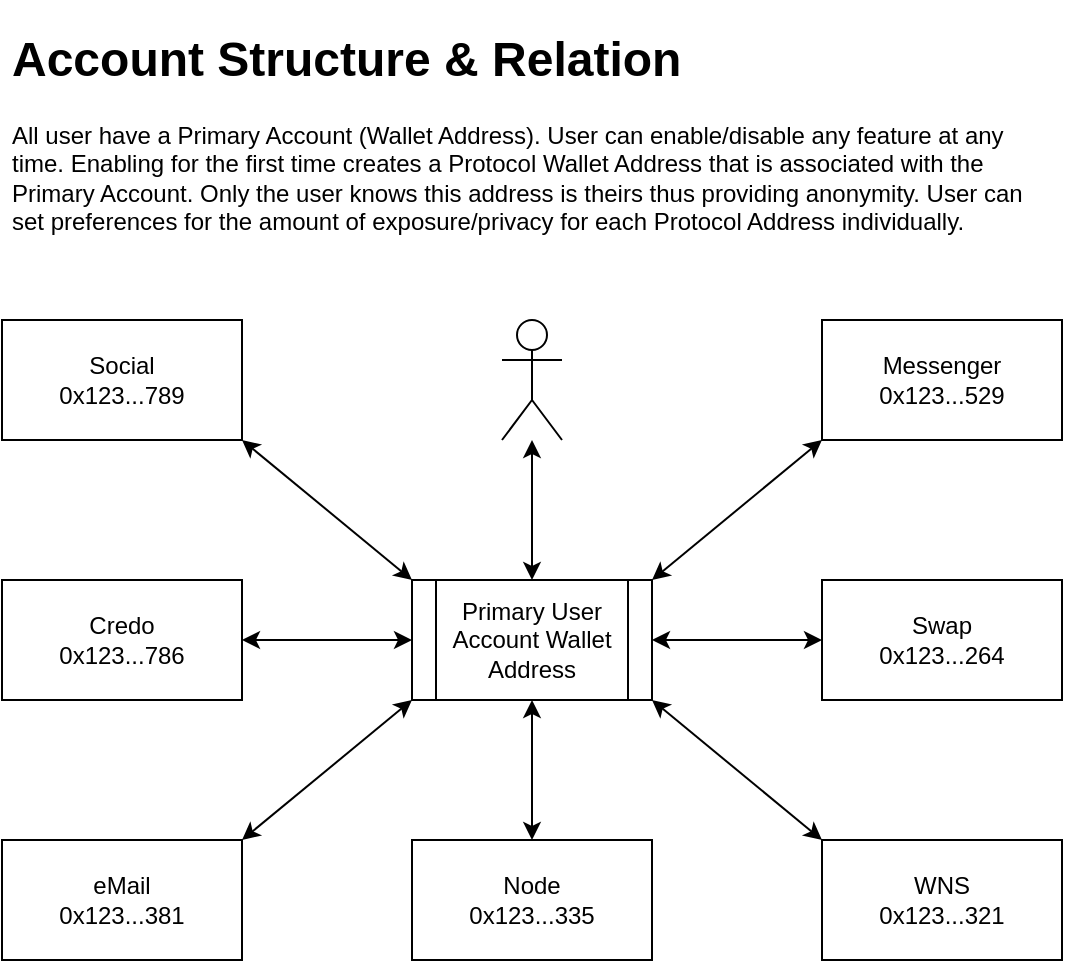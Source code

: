 <mxfile version="14.6.9" type="google"><diagram id="F5uocXDocvIhF-zKlcMP" name="Page-1"><mxGraphModel dx="813" dy="421" grid="1" gridSize="10" guides="1" tooltips="1" connect="1" arrows="1" fold="1" page="1" pageScale="1" pageWidth="850" pageHeight="1100" math="0" shadow="0"><root><mxCell id="0"/><mxCell id="1" parent="0"/><mxCell id="qJsfyZpRMnG-k4IPvRs9-19" value="" style="group" vertex="1" connectable="0" parent="1"><mxGeometry x="160" y="170" width="530" height="320" as="geometry"/></mxCell><mxCell id="qJsfyZpRMnG-k4IPvRs9-2" value="Primary User&lt;br&gt;Account Wallet&lt;br&gt;Address" style="shape=process;whiteSpace=wrap;html=1;backgroundOutline=1;" vertex="1" parent="qJsfyZpRMnG-k4IPvRs9-19"><mxGeometry x="205" y="130" width="120" height="60" as="geometry"/></mxCell><mxCell id="qJsfyZpRMnG-k4IPvRs9-3" value="Social&lt;br&gt;0x123...789" style="rounded=0;whiteSpace=wrap;html=1;" vertex="1" parent="qJsfyZpRMnG-k4IPvRs9-19"><mxGeometry width="120" height="60" as="geometry"/></mxCell><mxCell id="qJsfyZpRMnG-k4IPvRs9-4" value="Credo&lt;br&gt;0x123...786" style="rounded=0;whiteSpace=wrap;html=1;" vertex="1" parent="qJsfyZpRMnG-k4IPvRs9-19"><mxGeometry y="130" width="120" height="60" as="geometry"/></mxCell><mxCell id="qJsfyZpRMnG-k4IPvRs9-5" value="eMail&lt;br&gt;0x123...381" style="rounded=0;whiteSpace=wrap;html=1;" vertex="1" parent="qJsfyZpRMnG-k4IPvRs9-19"><mxGeometry y="260" width="120" height="60" as="geometry"/></mxCell><mxCell id="qJsfyZpRMnG-k4IPvRs9-6" value="Node&lt;br&gt;0x123...335" style="rounded=0;whiteSpace=wrap;html=1;" vertex="1" parent="qJsfyZpRMnG-k4IPvRs9-19"><mxGeometry x="205" y="260" width="120" height="60" as="geometry"/></mxCell><mxCell id="qJsfyZpRMnG-k4IPvRs9-7" value="Messenger&lt;br&gt;0x123...529" style="rounded=0;whiteSpace=wrap;html=1;" vertex="1" parent="qJsfyZpRMnG-k4IPvRs9-19"><mxGeometry x="410" width="120" height="60" as="geometry"/></mxCell><mxCell id="qJsfyZpRMnG-k4IPvRs9-8" value="Swap&lt;br&gt;0x123...264" style="rounded=0;whiteSpace=wrap;html=1;" vertex="1" parent="qJsfyZpRMnG-k4IPvRs9-19"><mxGeometry x="410" y="130" width="120" height="60" as="geometry"/></mxCell><mxCell id="qJsfyZpRMnG-k4IPvRs9-9" value="WNS&lt;br&gt;0x123...321" style="rounded=0;whiteSpace=wrap;html=1;" vertex="1" parent="qJsfyZpRMnG-k4IPvRs9-19"><mxGeometry x="410" y="260" width="120" height="60" as="geometry"/></mxCell><mxCell id="qJsfyZpRMnG-k4IPvRs9-10" value="" style="endArrow=classic;startArrow=classic;html=1;exitX=0.5;exitY=0;exitDx=0;exitDy=0;" edge="1" parent="qJsfyZpRMnG-k4IPvRs9-19" source="qJsfyZpRMnG-k4IPvRs9-2" target="qJsfyZpRMnG-k4IPvRs9-1"><mxGeometry width="50" height="50" relative="1" as="geometry"><mxPoint x="240" y="330" as="sourcePoint"/><mxPoint x="290" y="280" as="targetPoint"/><Array as="points"/></mxGeometry></mxCell><mxCell id="qJsfyZpRMnG-k4IPvRs9-11" value="" style="endArrow=classic;startArrow=classic;html=1;entryX=0;entryY=0;entryDx=0;entryDy=0;exitX=1;exitY=1;exitDx=0;exitDy=0;" edge="1" parent="qJsfyZpRMnG-k4IPvRs9-19" source="qJsfyZpRMnG-k4IPvRs9-3" target="qJsfyZpRMnG-k4IPvRs9-2"><mxGeometry width="50" height="50" relative="1" as="geometry"><mxPoint x="240" y="330" as="sourcePoint"/><mxPoint x="290" y="280" as="targetPoint"/></mxGeometry></mxCell><mxCell id="qJsfyZpRMnG-k4IPvRs9-12" value="" style="endArrow=classic;startArrow=classic;html=1;entryX=0;entryY=1;entryDx=0;entryDy=0;exitX=1;exitY=0;exitDx=0;exitDy=0;" edge="1" parent="qJsfyZpRMnG-k4IPvRs9-19" source="qJsfyZpRMnG-k4IPvRs9-2" target="qJsfyZpRMnG-k4IPvRs9-7"><mxGeometry width="50" height="50" relative="1" as="geometry"><mxPoint x="240" y="330" as="sourcePoint"/><mxPoint x="290" y="280" as="targetPoint"/></mxGeometry></mxCell><mxCell id="qJsfyZpRMnG-k4IPvRs9-13" value="" style="endArrow=classic;startArrow=classic;html=1;entryX=0;entryY=0.5;entryDx=0;entryDy=0;exitX=1;exitY=0.5;exitDx=0;exitDy=0;" edge="1" parent="qJsfyZpRMnG-k4IPvRs9-19" source="qJsfyZpRMnG-k4IPvRs9-4" target="qJsfyZpRMnG-k4IPvRs9-2"><mxGeometry width="50" height="50" relative="1" as="geometry"><mxPoint x="140" y="190" as="sourcePoint"/><mxPoint x="190" y="140" as="targetPoint"/></mxGeometry></mxCell><mxCell id="qJsfyZpRMnG-k4IPvRs9-14" value="" style="endArrow=classic;startArrow=classic;html=1;exitX=1;exitY=0.5;exitDx=0;exitDy=0;entryX=0;entryY=0.5;entryDx=0;entryDy=0;" edge="1" parent="qJsfyZpRMnG-k4IPvRs9-19" source="qJsfyZpRMnG-k4IPvRs9-2" target="qJsfyZpRMnG-k4IPvRs9-8"><mxGeometry width="50" height="50" relative="1" as="geometry"><mxPoint x="340" y="190" as="sourcePoint"/><mxPoint x="390" y="140" as="targetPoint"/></mxGeometry></mxCell><mxCell id="qJsfyZpRMnG-k4IPvRs9-15" value="" style="endArrow=classic;startArrow=classic;html=1;entryX=0;entryY=1;entryDx=0;entryDy=0;exitX=1;exitY=0;exitDx=0;exitDy=0;" edge="1" parent="qJsfyZpRMnG-k4IPvRs9-19" source="qJsfyZpRMnG-k4IPvRs9-5" target="qJsfyZpRMnG-k4IPvRs9-2"><mxGeometry width="50" height="50" relative="1" as="geometry"><mxPoint x="140" y="260" as="sourcePoint"/><mxPoint x="190" y="210" as="targetPoint"/></mxGeometry></mxCell><mxCell id="qJsfyZpRMnG-k4IPvRs9-16" value="" style="endArrow=classic;startArrow=classic;html=1;entryX=1;entryY=1;entryDx=0;entryDy=0;exitX=0;exitY=0;exitDx=0;exitDy=0;" edge="1" parent="qJsfyZpRMnG-k4IPvRs9-19" source="qJsfyZpRMnG-k4IPvRs9-9" target="qJsfyZpRMnG-k4IPvRs9-2"><mxGeometry width="50" height="50" relative="1" as="geometry"><mxPoint x="330" y="250" as="sourcePoint"/><mxPoint x="380" y="200" as="targetPoint"/></mxGeometry></mxCell><mxCell id="qJsfyZpRMnG-k4IPvRs9-17" value="" style="endArrow=classic;startArrow=classic;html=1;entryX=0.5;entryY=1;entryDx=0;entryDy=0;exitX=0.5;exitY=0;exitDx=0;exitDy=0;" edge="1" parent="qJsfyZpRMnG-k4IPvRs9-19" source="qJsfyZpRMnG-k4IPvRs9-6" target="qJsfyZpRMnG-k4IPvRs9-2"><mxGeometry width="50" height="50" relative="1" as="geometry"><mxPoint x="240" y="250" as="sourcePoint"/><mxPoint x="290" y="200" as="targetPoint"/></mxGeometry></mxCell><mxCell id="qJsfyZpRMnG-k4IPvRs9-1" value="" style="shape=umlActor;verticalLabelPosition=bottom;verticalAlign=top;html=1;outlineConnect=0;" vertex="1" parent="qJsfyZpRMnG-k4IPvRs9-19"><mxGeometry x="250" width="30" height="60" as="geometry"/></mxCell><mxCell id="qJsfyZpRMnG-k4IPvRs9-20" value="&lt;h1&gt;Account Structure &amp;amp; Relation&lt;/h1&gt;&lt;p&gt;All user have a Primary Account (Wallet Address). User can enable/disable any feature at any time. Enabling for the first time creates a Protocol Wallet Address that is associated with the Primary Account. Only the user knows this address is theirs thus providing anonymity. User can set preferences for the amount of exposure/privacy for each Protocol Address individually.&lt;/p&gt;" style="text;html=1;strokeColor=none;fillColor=none;spacing=5;spacingTop=-20;whiteSpace=wrap;overflow=hidden;rounded=0;" vertex="1" parent="1"><mxGeometry x="160" y="20" width="530" height="120" as="geometry"/></mxCell></root></mxGraphModel></diagram></mxfile>